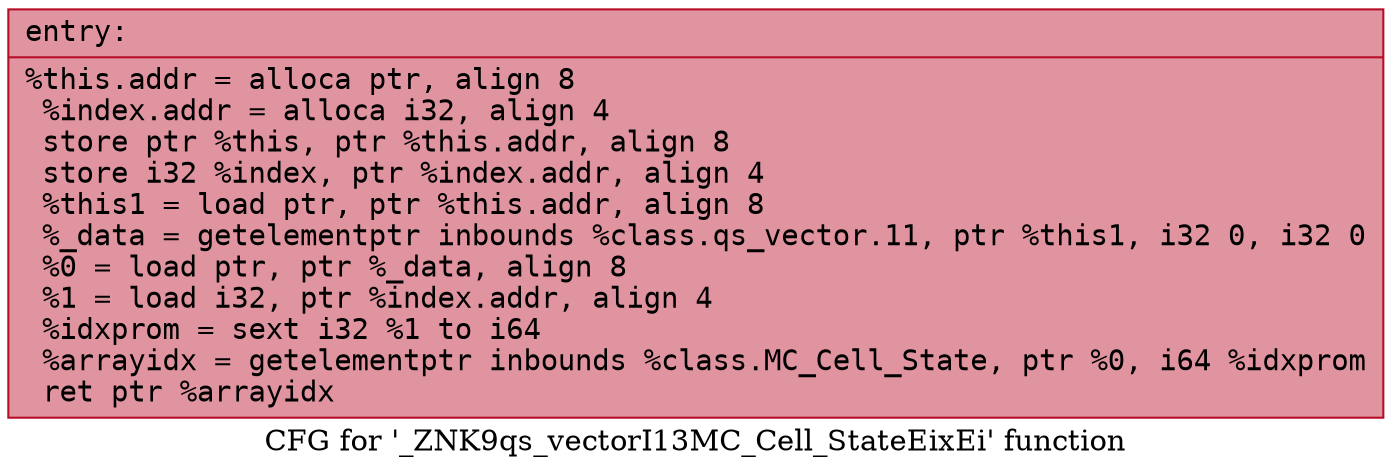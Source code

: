 digraph "CFG for '_ZNK9qs_vectorI13MC_Cell_StateEixEi' function" {
	label="CFG for '_ZNK9qs_vectorI13MC_Cell_StateEixEi' function";

	Node0x5579e71a0830 [shape=record,color="#b70d28ff", style=filled, fillcolor="#b70d2870" fontname="Courier",label="{entry:\l|  %this.addr = alloca ptr, align 8\l  %index.addr = alloca i32, align 4\l  store ptr %this, ptr %this.addr, align 8\l  store i32 %index, ptr %index.addr, align 4\l  %this1 = load ptr, ptr %this.addr, align 8\l  %_data = getelementptr inbounds %class.qs_vector.11, ptr %this1, i32 0, i32 0\l  %0 = load ptr, ptr %_data, align 8\l  %1 = load i32, ptr %index.addr, align 4\l  %idxprom = sext i32 %1 to i64\l  %arrayidx = getelementptr inbounds %class.MC_Cell_State, ptr %0, i64 %idxprom\l  ret ptr %arrayidx\l}"];
}

